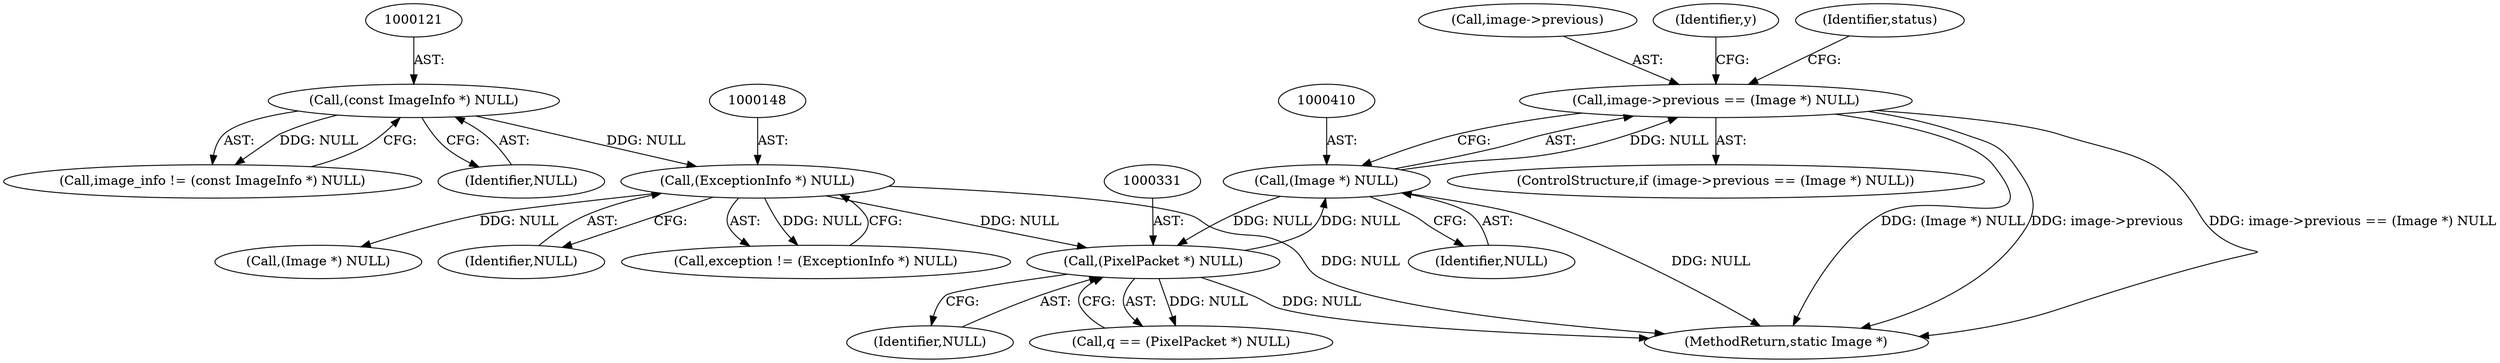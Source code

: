 digraph "0_ImageMagick_f6e9d0d9955e85bdd7540b251cd50d598dacc5e6_40@pointer" {
"1000405" [label="(Call,image->previous == (Image *) NULL)"];
"1000409" [label="(Call,(Image *) NULL)"];
"1000330" [label="(Call,(PixelPacket *) NULL)"];
"1000147" [label="(Call,(ExceptionInfo *) NULL)"];
"1000120" [label="(Call,(const ImageInfo *) NULL)"];
"1000411" [label="(Identifier,NULL)"];
"1000145" [label="(Call,exception != (ExceptionInfo *) NULL)"];
"1000332" [label="(Identifier,NULL)"];
"1000405" [label="(Call,image->previous == (Image *) NULL)"];
"1000314" [label="(Identifier,y)"];
"1000120" [label="(Call,(const ImageInfo *) NULL)"];
"1000414" [label="(Identifier,status)"];
"1000177" [label="(Call,(Image *) NULL)"];
"1000409" [label="(Call,(Image *) NULL)"];
"1000147" [label="(Call,(ExceptionInfo *) NULL)"];
"1000404" [label="(ControlStructure,if (image->previous == (Image *) NULL))"];
"1000328" [label="(Call,q == (PixelPacket *) NULL)"];
"1000118" [label="(Call,image_info != (const ImageInfo *) NULL)"];
"1000149" [label="(Identifier,NULL)"];
"1000122" [label="(Identifier,NULL)"];
"1000330" [label="(Call,(PixelPacket *) NULL)"];
"1000452" [label="(MethodReturn,static Image *)"];
"1000406" [label="(Call,image->previous)"];
"1000405" -> "1000404"  [label="AST: "];
"1000405" -> "1000409"  [label="CFG: "];
"1000406" -> "1000405"  [label="AST: "];
"1000409" -> "1000405"  [label="AST: "];
"1000414" -> "1000405"  [label="CFG: "];
"1000314" -> "1000405"  [label="CFG: "];
"1000405" -> "1000452"  [label="DDG: image->previous == (Image *) NULL"];
"1000405" -> "1000452"  [label="DDG: (Image *) NULL"];
"1000405" -> "1000452"  [label="DDG: image->previous"];
"1000409" -> "1000405"  [label="DDG: NULL"];
"1000409" -> "1000411"  [label="CFG: "];
"1000410" -> "1000409"  [label="AST: "];
"1000411" -> "1000409"  [label="AST: "];
"1000409" -> "1000452"  [label="DDG: NULL"];
"1000409" -> "1000330"  [label="DDG: NULL"];
"1000330" -> "1000409"  [label="DDG: NULL"];
"1000330" -> "1000328"  [label="AST: "];
"1000330" -> "1000332"  [label="CFG: "];
"1000331" -> "1000330"  [label="AST: "];
"1000332" -> "1000330"  [label="AST: "];
"1000328" -> "1000330"  [label="CFG: "];
"1000330" -> "1000452"  [label="DDG: NULL"];
"1000330" -> "1000328"  [label="DDG: NULL"];
"1000147" -> "1000330"  [label="DDG: NULL"];
"1000147" -> "1000145"  [label="AST: "];
"1000147" -> "1000149"  [label="CFG: "];
"1000148" -> "1000147"  [label="AST: "];
"1000149" -> "1000147"  [label="AST: "];
"1000145" -> "1000147"  [label="CFG: "];
"1000147" -> "1000452"  [label="DDG: NULL"];
"1000147" -> "1000145"  [label="DDG: NULL"];
"1000120" -> "1000147"  [label="DDG: NULL"];
"1000147" -> "1000177"  [label="DDG: NULL"];
"1000120" -> "1000118"  [label="AST: "];
"1000120" -> "1000122"  [label="CFG: "];
"1000121" -> "1000120"  [label="AST: "];
"1000122" -> "1000120"  [label="AST: "];
"1000118" -> "1000120"  [label="CFG: "];
"1000120" -> "1000118"  [label="DDG: NULL"];
}

